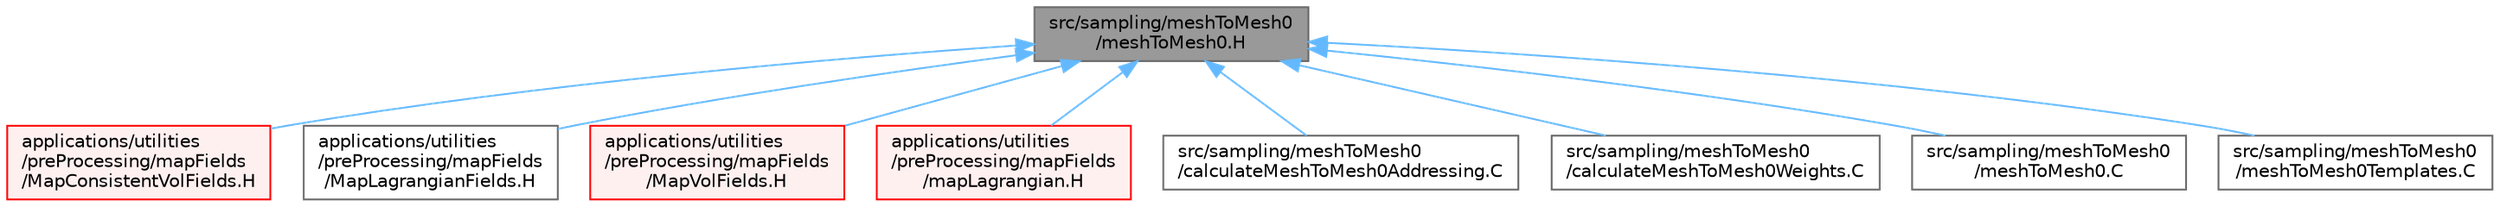 digraph "src/sampling/meshToMesh0/meshToMesh0.H"
{
 // LATEX_PDF_SIZE
  bgcolor="transparent";
  edge [fontname=Helvetica,fontsize=10,labelfontname=Helvetica,labelfontsize=10];
  node [fontname=Helvetica,fontsize=10,shape=box,height=0.2,width=0.4];
  Node1 [id="Node000001",label="src/sampling/meshToMesh0\l/meshToMesh0.H",height=0.2,width=0.4,color="gray40", fillcolor="grey60", style="filled", fontcolor="black",tooltip=" "];
  Node1 -> Node2 [id="edge1_Node000001_Node000002",dir="back",color="steelblue1",style="solid",tooltip=" "];
  Node2 [id="Node000002",label="applications/utilities\l/preProcessing/mapFields\l/MapConsistentVolFields.H",height=0.2,width=0.4,color="red", fillcolor="#FFF0F0", style="filled",URL="$MapConsistentVolFields_8H.html",tooltip=" "];
  Node1 -> Node4 [id="edge2_Node000001_Node000004",dir="back",color="steelblue1",style="solid",tooltip=" "];
  Node4 [id="Node000004",label="applications/utilities\l/preProcessing/mapFields\l/MapLagrangianFields.H",height=0.2,width=0.4,color="grey40", fillcolor="white", style="filled",URL="$mapFields_2MapLagrangianFields_8H.html",tooltip="Gets the indices of (source)particles that have been appended to the target cloud and maps the lagran..."];
  Node1 -> Node5 [id="edge3_Node000001_Node000005",dir="back",color="steelblue1",style="solid",tooltip=" "];
  Node5 [id="Node000005",label="applications/utilities\l/preProcessing/mapFields\l/MapVolFields.H",height=0.2,width=0.4,color="red", fillcolor="#FFF0F0", style="filled",URL="$mapFields_2MapVolFields_8H.html",tooltip=" "];
  Node1 -> Node6 [id="edge4_Node000001_Node000006",dir="back",color="steelblue1",style="solid",tooltip=" "];
  Node6 [id="Node000006",label="applications/utilities\l/preProcessing/mapFields\l/mapLagrangian.H",height=0.2,width=0.4,color="red", fillcolor="#FFF0F0", style="filled",URL="$mapFields_2mapLagrangian_8H.html",tooltip="Maps lagrangian positions and fields."];
  Node1 -> Node7 [id="edge5_Node000001_Node000007",dir="back",color="steelblue1",style="solid",tooltip=" "];
  Node7 [id="Node000007",label="src/sampling/meshToMesh0\l/calculateMeshToMesh0Addressing.C",height=0.2,width=0.4,color="grey40", fillcolor="white", style="filled",URL="$calculateMeshToMesh0Addressing_8C.html",tooltip="private member of meshToMesh0. Calculates mesh to mesh addressing pattern (for each cell from one mes..."];
  Node1 -> Node8 [id="edge6_Node000001_Node000008",dir="back",color="steelblue1",style="solid",tooltip=" "];
  Node8 [id="Node000008",label="src/sampling/meshToMesh0\l/calculateMeshToMesh0Weights.C",height=0.2,width=0.4,color="grey40", fillcolor="white", style="filled",URL="$calculateMeshToMesh0Weights_8C.html",tooltip=" "];
  Node1 -> Node9 [id="edge7_Node000001_Node000009",dir="back",color="steelblue1",style="solid",tooltip=" "];
  Node9 [id="Node000009",label="src/sampling/meshToMesh0\l/meshToMesh0.C",height=0.2,width=0.4,color="grey40", fillcolor="white", style="filled",URL="$meshToMesh0_8C.html",tooltip=" "];
  Node1 -> Node10 [id="edge8_Node000001_Node000010",dir="back",color="steelblue1",style="solid",tooltip=" "];
  Node10 [id="Node000010",label="src/sampling/meshToMesh0\l/meshToMesh0Templates.C",height=0.2,width=0.4,color="grey40", fillcolor="white", style="filled",URL="$meshToMesh0Templates_8C.html",tooltip=" "];
}
